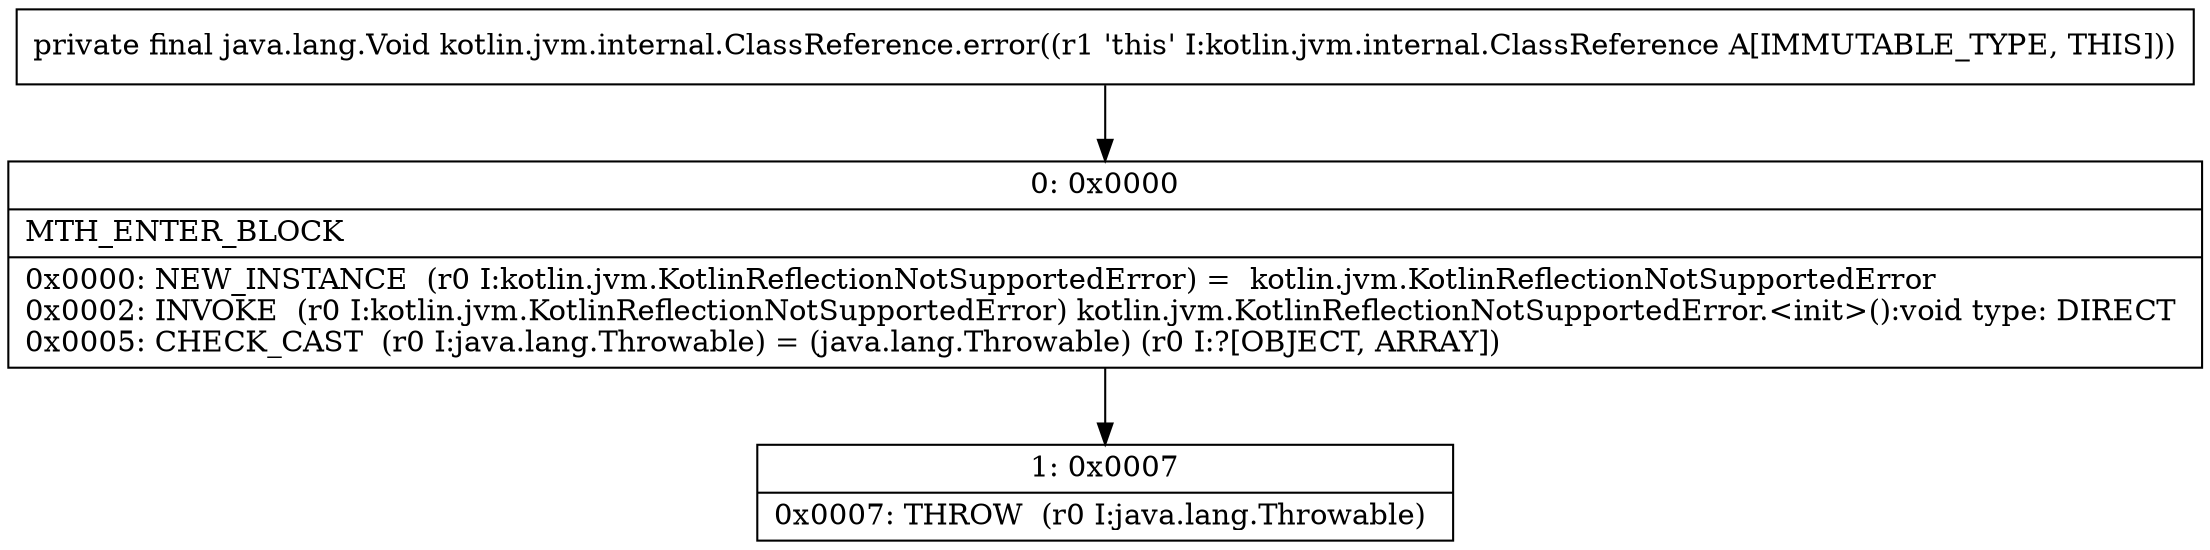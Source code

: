 digraph "CFG forkotlin.jvm.internal.ClassReference.error()Ljava\/lang\/Void;" {
Node_0 [shape=record,label="{0\:\ 0x0000|MTH_ENTER_BLOCK\l|0x0000: NEW_INSTANCE  (r0 I:kotlin.jvm.KotlinReflectionNotSupportedError) =  kotlin.jvm.KotlinReflectionNotSupportedError \l0x0002: INVOKE  (r0 I:kotlin.jvm.KotlinReflectionNotSupportedError) kotlin.jvm.KotlinReflectionNotSupportedError.\<init\>():void type: DIRECT \l0x0005: CHECK_CAST  (r0 I:java.lang.Throwable) = (java.lang.Throwable) (r0 I:?[OBJECT, ARRAY]) \l}"];
Node_1 [shape=record,label="{1\:\ 0x0007|0x0007: THROW  (r0 I:java.lang.Throwable) \l}"];
MethodNode[shape=record,label="{private final java.lang.Void kotlin.jvm.internal.ClassReference.error((r1 'this' I:kotlin.jvm.internal.ClassReference A[IMMUTABLE_TYPE, THIS])) }"];
MethodNode -> Node_0;
Node_0 -> Node_1;
}

